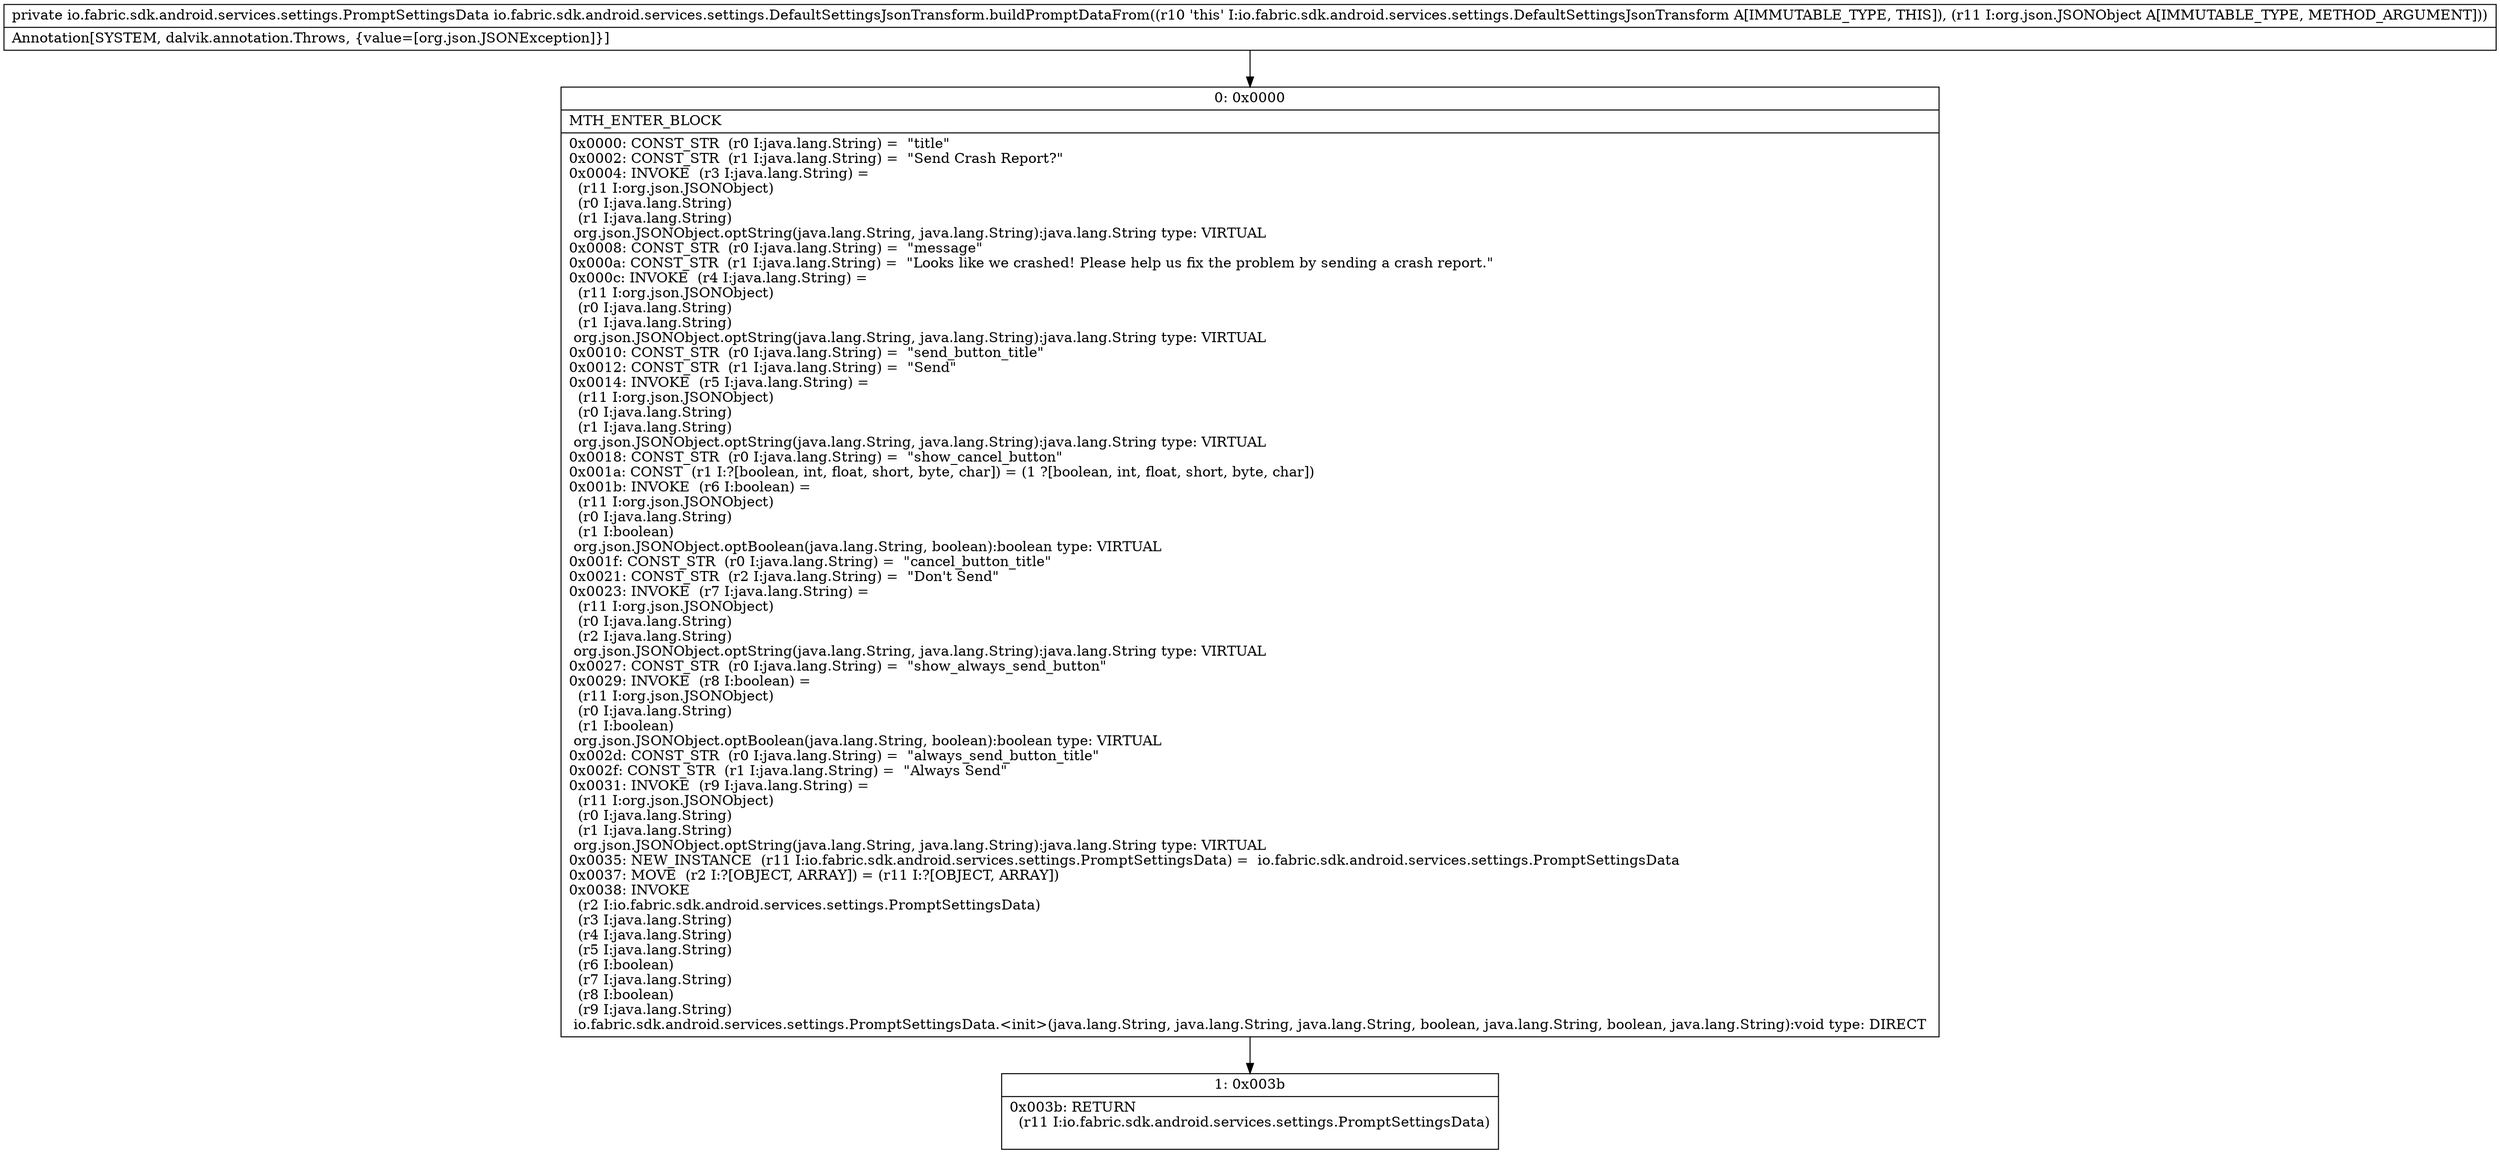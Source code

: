 digraph "CFG forio.fabric.sdk.android.services.settings.DefaultSettingsJsonTransform.buildPromptDataFrom(Lorg\/json\/JSONObject;)Lio\/fabric\/sdk\/android\/services\/settings\/PromptSettingsData;" {
Node_0 [shape=record,label="{0\:\ 0x0000|MTH_ENTER_BLOCK\l|0x0000: CONST_STR  (r0 I:java.lang.String) =  \"title\" \l0x0002: CONST_STR  (r1 I:java.lang.String) =  \"Send Crash Report?\" \l0x0004: INVOKE  (r3 I:java.lang.String) = \l  (r11 I:org.json.JSONObject)\l  (r0 I:java.lang.String)\l  (r1 I:java.lang.String)\l org.json.JSONObject.optString(java.lang.String, java.lang.String):java.lang.String type: VIRTUAL \l0x0008: CONST_STR  (r0 I:java.lang.String) =  \"message\" \l0x000a: CONST_STR  (r1 I:java.lang.String) =  \"Looks like we crashed! Please help us fix the problem by sending a crash report.\" \l0x000c: INVOKE  (r4 I:java.lang.String) = \l  (r11 I:org.json.JSONObject)\l  (r0 I:java.lang.String)\l  (r1 I:java.lang.String)\l org.json.JSONObject.optString(java.lang.String, java.lang.String):java.lang.String type: VIRTUAL \l0x0010: CONST_STR  (r0 I:java.lang.String) =  \"send_button_title\" \l0x0012: CONST_STR  (r1 I:java.lang.String) =  \"Send\" \l0x0014: INVOKE  (r5 I:java.lang.String) = \l  (r11 I:org.json.JSONObject)\l  (r0 I:java.lang.String)\l  (r1 I:java.lang.String)\l org.json.JSONObject.optString(java.lang.String, java.lang.String):java.lang.String type: VIRTUAL \l0x0018: CONST_STR  (r0 I:java.lang.String) =  \"show_cancel_button\" \l0x001a: CONST  (r1 I:?[boolean, int, float, short, byte, char]) = (1 ?[boolean, int, float, short, byte, char]) \l0x001b: INVOKE  (r6 I:boolean) = \l  (r11 I:org.json.JSONObject)\l  (r0 I:java.lang.String)\l  (r1 I:boolean)\l org.json.JSONObject.optBoolean(java.lang.String, boolean):boolean type: VIRTUAL \l0x001f: CONST_STR  (r0 I:java.lang.String) =  \"cancel_button_title\" \l0x0021: CONST_STR  (r2 I:java.lang.String) =  \"Don't Send\" \l0x0023: INVOKE  (r7 I:java.lang.String) = \l  (r11 I:org.json.JSONObject)\l  (r0 I:java.lang.String)\l  (r2 I:java.lang.String)\l org.json.JSONObject.optString(java.lang.String, java.lang.String):java.lang.String type: VIRTUAL \l0x0027: CONST_STR  (r0 I:java.lang.String) =  \"show_always_send_button\" \l0x0029: INVOKE  (r8 I:boolean) = \l  (r11 I:org.json.JSONObject)\l  (r0 I:java.lang.String)\l  (r1 I:boolean)\l org.json.JSONObject.optBoolean(java.lang.String, boolean):boolean type: VIRTUAL \l0x002d: CONST_STR  (r0 I:java.lang.String) =  \"always_send_button_title\" \l0x002f: CONST_STR  (r1 I:java.lang.String) =  \"Always Send\" \l0x0031: INVOKE  (r9 I:java.lang.String) = \l  (r11 I:org.json.JSONObject)\l  (r0 I:java.lang.String)\l  (r1 I:java.lang.String)\l org.json.JSONObject.optString(java.lang.String, java.lang.String):java.lang.String type: VIRTUAL \l0x0035: NEW_INSTANCE  (r11 I:io.fabric.sdk.android.services.settings.PromptSettingsData) =  io.fabric.sdk.android.services.settings.PromptSettingsData \l0x0037: MOVE  (r2 I:?[OBJECT, ARRAY]) = (r11 I:?[OBJECT, ARRAY]) \l0x0038: INVOKE  \l  (r2 I:io.fabric.sdk.android.services.settings.PromptSettingsData)\l  (r3 I:java.lang.String)\l  (r4 I:java.lang.String)\l  (r5 I:java.lang.String)\l  (r6 I:boolean)\l  (r7 I:java.lang.String)\l  (r8 I:boolean)\l  (r9 I:java.lang.String)\l io.fabric.sdk.android.services.settings.PromptSettingsData.\<init\>(java.lang.String, java.lang.String, java.lang.String, boolean, java.lang.String, boolean, java.lang.String):void type: DIRECT \l}"];
Node_1 [shape=record,label="{1\:\ 0x003b|0x003b: RETURN  \l  (r11 I:io.fabric.sdk.android.services.settings.PromptSettingsData)\l \l}"];
MethodNode[shape=record,label="{private io.fabric.sdk.android.services.settings.PromptSettingsData io.fabric.sdk.android.services.settings.DefaultSettingsJsonTransform.buildPromptDataFrom((r10 'this' I:io.fabric.sdk.android.services.settings.DefaultSettingsJsonTransform A[IMMUTABLE_TYPE, THIS]), (r11 I:org.json.JSONObject A[IMMUTABLE_TYPE, METHOD_ARGUMENT]))  | Annotation[SYSTEM, dalvik.annotation.Throws, \{value=[org.json.JSONException]\}]\l}"];
MethodNode -> Node_0;
Node_0 -> Node_1;
}

